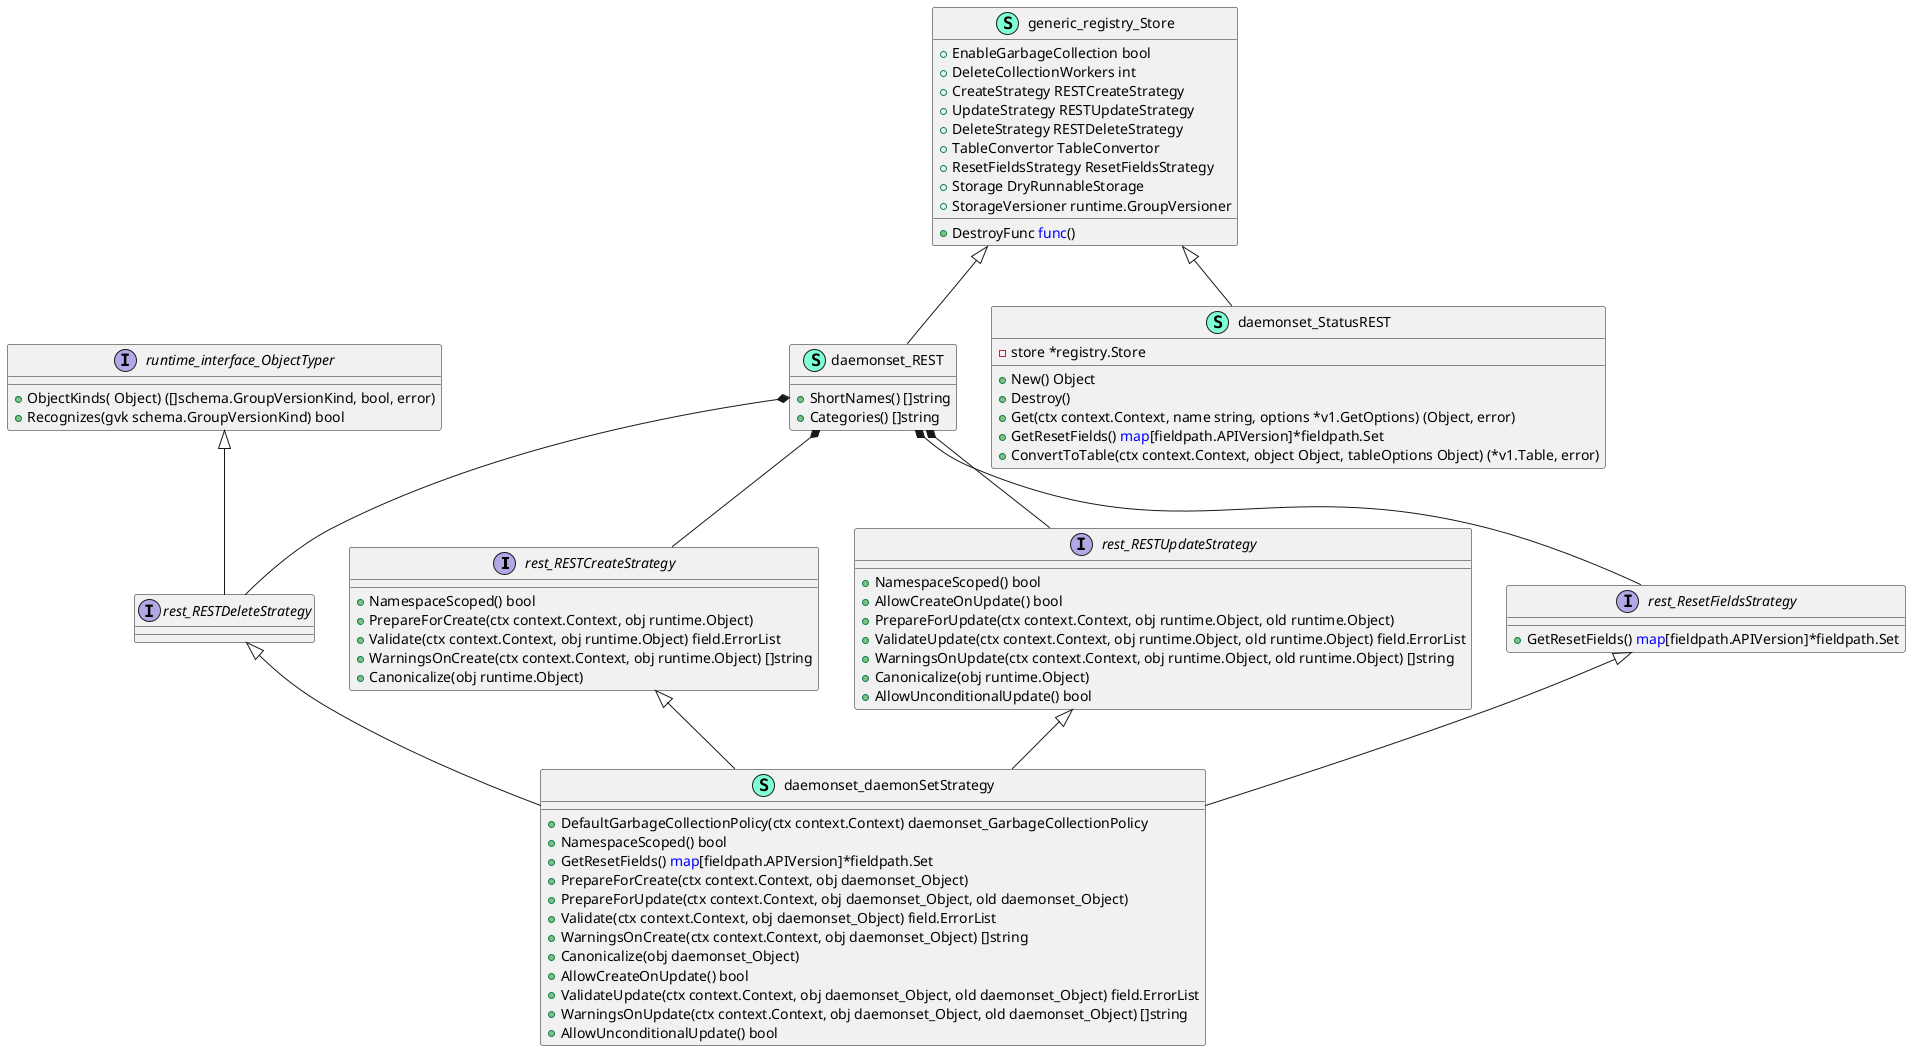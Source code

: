 @startuml

    interface rest_RESTCreateStrategy  {
        + NamespaceScoped() bool
        + PrepareForCreate(ctx context.Context, obj runtime.Object) 
        + Validate(ctx context.Context, obj runtime.Object) field.ErrorList
        + WarningsOnCreate(ctx context.Context, obj runtime.Object) []string
        + Canonicalize(obj runtime.Object) 

    }

    interface runtime_interface_ObjectTyper  {
        + ObjectKinds( Object) ([]schema.GroupVersionKind, bool, error)
        + Recognizes(gvk schema.GroupVersionKind) bool

    }

    interface rest_RESTDeleteStrategy  {
    }

    interface rest_RESTUpdateStrategy  {
        + NamespaceScoped() bool
        + AllowCreateOnUpdate() bool
        + PrepareForUpdate(ctx context.Context, obj runtime.Object, old runtime.Object) 
        + ValidateUpdate(ctx context.Context, obj runtime.Object, old runtime.Object) field.ErrorList
        + WarningsOnUpdate(ctx context.Context, obj runtime.Object, old runtime.Object) []string
        + Canonicalize(obj runtime.Object) 
        + AllowUnconditionalUpdate() bool

    }

        interface rest_ResetFieldsStrategy  {
        + GetResetFields() <font color=blue>map</font>[fieldpath.APIVersion]*fieldpath.Set

    }

    class generic_registry_Store << (S,Aquamarine) >> {
        + EnableGarbageCollection bool
        + DeleteCollectionWorkers int
        + CreateStrategy RESTCreateStrategy
        + UpdateStrategy RESTUpdateStrategy
        + DeleteStrategy RESTDeleteStrategy
        + TableConvertor TableConvertor
        + ResetFieldsStrategy ResetFieldsStrategy
        + Storage DryRunnableStorage
        + StorageVersioner runtime.GroupVersioner
        + DestroyFunc <font color=blue>func</font>() 

    }


    class daemonset_REST << (S,Aquamarine) >> {
        + ShortNames() []string
        + Categories() []string

    }
    class daemonset_StatusREST << (S,Aquamarine) >> {
        - store *registry.Store

        + New() Object
        + Destroy() 
        + Get(ctx context.Context, name string, options *v1.GetOptions) (Object, error)
        ' + Update(ctx context.Context, name string, objInfo UpdatedObjectInfo, createValidation ValidateObjectFunc, updateValidation ValidateObjectUpdateFunc, forceAllowCreate bool, options *v1.UpdateOptions) (Object, bool, error)
        + GetResetFields() <font color=blue>map</font>[fieldpath.APIVersion]*fieldpath.Set
        + ConvertToTable(ctx context.Context, object Object, tableOptions Object) (*v1.Table, error)

    }

        class daemonset_daemonSetStrategy << (S,Aquamarine) >> {
        + DefaultGarbageCollectionPolicy(ctx context.Context) daemonset_GarbageCollectionPolicy
        + NamespaceScoped() bool
        + GetResetFields() <font color=blue>map</font>[fieldpath.APIVersion]*fieldpath.Set
        + PrepareForCreate(ctx context.Context, obj daemonset_Object) 
        + PrepareForUpdate(ctx context.Context, obj daemonset_Object, old daemonset_Object) 
        + Validate(ctx context.Context, obj daemonset_Object) field.ErrorList
        + WarningsOnCreate(ctx context.Context, obj daemonset_Object) []string
        + Canonicalize(obj daemonset_Object) 
        + AllowCreateOnUpdate() bool
        + ValidateUpdate(ctx context.Context, obj daemonset_Object, old daemonset_Object) field.ErrorList
        + WarningsOnUpdate(ctx context.Context, obj daemonset_Object, old daemonset_Object) []string
        + AllowUnconditionalUpdate() bool

    }

"runtime_interface_ObjectTyper" <|-- "rest_RESTDeleteStrategy"

"generic_registry_Store" <|-- "daemonset_REST"
"generic_registry_Store" <|-- "daemonset_StatusREST"

"daemonset_REST" *-- "rest_RESTCreateStrategy"
"daemonset_REST" *-- "rest_RESTUpdateStrategy"
"daemonset_REST" *-- "rest_RESTDeleteStrategy"
"daemonset_REST" *-- "rest_ResetFieldsStrategy"

"rest_RESTCreateStrategy" <|-- "daemonset_daemonSetStrategy"
"rest_RESTUpdateStrategy" <|-- "daemonset_daemonSetStrategy"
"rest_RESTDeleteStrategy" <|-- "daemonset_daemonSetStrategy"
"rest_ResetFieldsStrategy" <|-- "daemonset_daemonSetStrategy"
@enduml